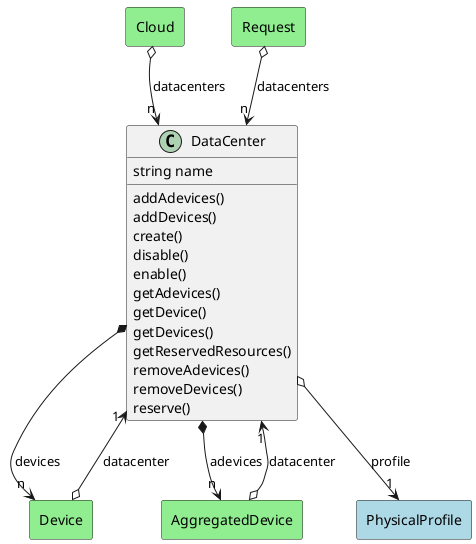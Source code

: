 @startuml

class "DataCenter" as Model {
 string name

 addAdevices()
 addDevices()
 create()
 disable()
 enable()
 getAdevices()
 getDevice()
 getDevices()
 getReservedResources()
 removeAdevices()
 removeDevices()
 reserve()
 
}

rectangle "PhysicalProfile" as PhysicalProfile #lightblue {
}

Model o--> "1" PhysicalProfile : profile


rectangle "Device" as Device #lightblue {
}

Model *--> "n" Device : devices


rectangle "AggregatedDevice" as AggregatedDevice #lightblue {
}

Model *--> "n" AggregatedDevice : adevices




    rectangle "AggregatedDevice" as AggregatedDevice #lightgreen {
    }
    
        AggregatedDevice   o--> "1" Model : "datacenter"
    
    rectangle "Device" as Device #lightgreen {
    }
    
        Device   o--> "1" Model : "datacenter"
    
    rectangle "Cloud" as Cloud #lightgreen {
    }
    
        Cloud   o--> "n" Model : "datacenters"
    
    rectangle "Request" as Request #lightgreen {
    }
    
        Request   o--> "n" Model : "datacenters"
    

@enduml
